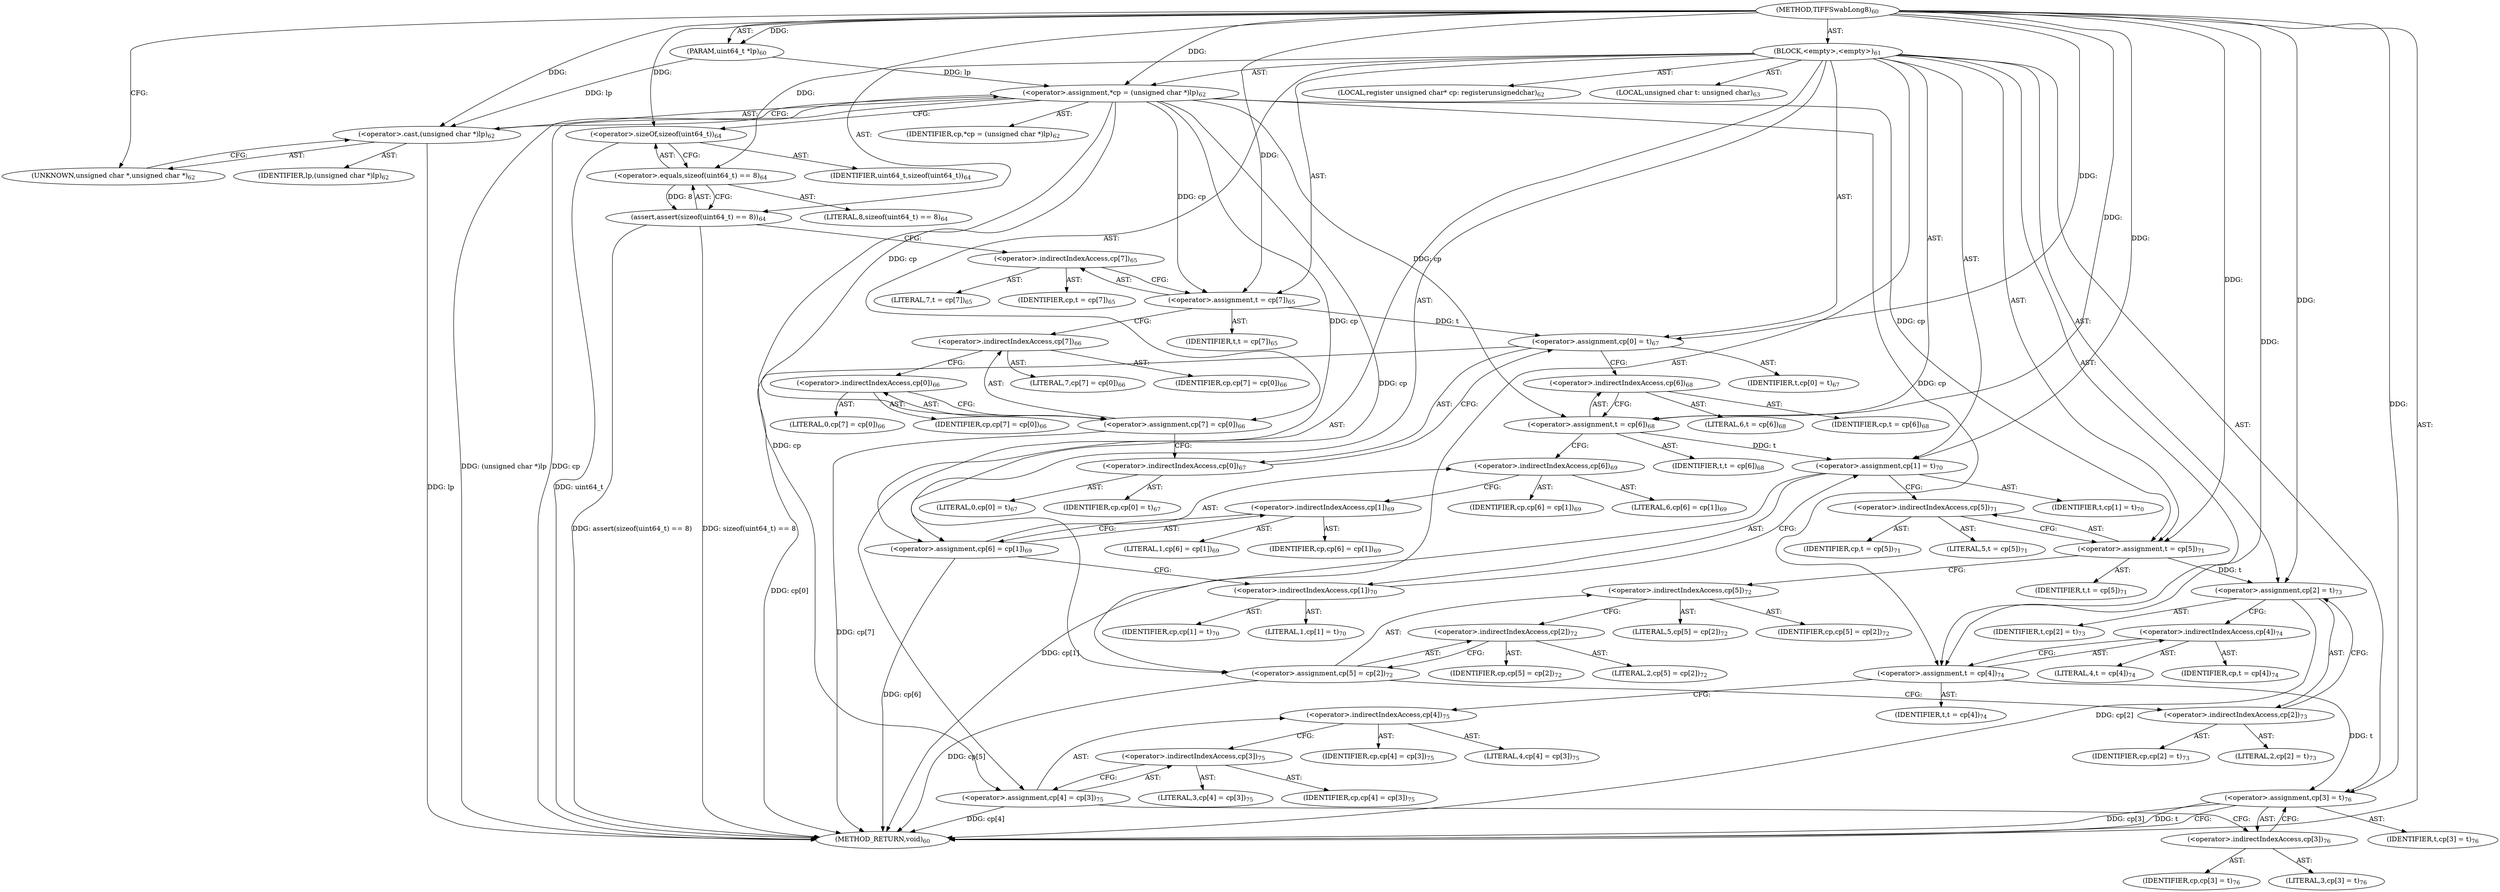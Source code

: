 digraph "TIFFSwabLong8" {  
"34363" [label = <(METHOD,TIFFSwabLong8)<SUB>60</SUB>> ]
"34364" [label = <(PARAM,uint64_t *lp)<SUB>60</SUB>> ]
"34365" [label = <(BLOCK,&lt;empty&gt;,&lt;empty&gt;)<SUB>61</SUB>> ]
"34366" [label = <(LOCAL,register unsigned char* cp: registerunsignedchar)<SUB>62</SUB>> ]
"34367" [label = <(&lt;operator&gt;.assignment,*cp = (unsigned char *)lp)<SUB>62</SUB>> ]
"34368" [label = <(IDENTIFIER,cp,*cp = (unsigned char *)lp)<SUB>62</SUB>> ]
"34369" [label = <(&lt;operator&gt;.cast,(unsigned char *)lp)<SUB>62</SUB>> ]
"34370" [label = <(UNKNOWN,unsigned char *,unsigned char *)<SUB>62</SUB>> ]
"34371" [label = <(IDENTIFIER,lp,(unsigned char *)lp)<SUB>62</SUB>> ]
"34372" [label = <(LOCAL,unsigned char t: unsigned char)<SUB>63</SUB>> ]
"34373" [label = <(assert,assert(sizeof(uint64_t) == 8))<SUB>64</SUB>> ]
"34374" [label = <(&lt;operator&gt;.equals,sizeof(uint64_t) == 8)<SUB>64</SUB>> ]
"34375" [label = <(&lt;operator&gt;.sizeOf,sizeof(uint64_t))<SUB>64</SUB>> ]
"34376" [label = <(IDENTIFIER,uint64_t,sizeof(uint64_t))<SUB>64</SUB>> ]
"34377" [label = <(LITERAL,8,sizeof(uint64_t) == 8)<SUB>64</SUB>> ]
"34378" [label = <(&lt;operator&gt;.assignment,t = cp[7])<SUB>65</SUB>> ]
"34379" [label = <(IDENTIFIER,t,t = cp[7])<SUB>65</SUB>> ]
"34380" [label = <(&lt;operator&gt;.indirectIndexAccess,cp[7])<SUB>65</SUB>> ]
"34381" [label = <(IDENTIFIER,cp,t = cp[7])<SUB>65</SUB>> ]
"34382" [label = <(LITERAL,7,t = cp[7])<SUB>65</SUB>> ]
"34383" [label = <(&lt;operator&gt;.assignment,cp[7] = cp[0])<SUB>66</SUB>> ]
"34384" [label = <(&lt;operator&gt;.indirectIndexAccess,cp[7])<SUB>66</SUB>> ]
"34385" [label = <(IDENTIFIER,cp,cp[7] = cp[0])<SUB>66</SUB>> ]
"34386" [label = <(LITERAL,7,cp[7] = cp[0])<SUB>66</SUB>> ]
"34387" [label = <(&lt;operator&gt;.indirectIndexAccess,cp[0])<SUB>66</SUB>> ]
"34388" [label = <(IDENTIFIER,cp,cp[7] = cp[0])<SUB>66</SUB>> ]
"34389" [label = <(LITERAL,0,cp[7] = cp[0])<SUB>66</SUB>> ]
"34390" [label = <(&lt;operator&gt;.assignment,cp[0] = t)<SUB>67</SUB>> ]
"34391" [label = <(&lt;operator&gt;.indirectIndexAccess,cp[0])<SUB>67</SUB>> ]
"34392" [label = <(IDENTIFIER,cp,cp[0] = t)<SUB>67</SUB>> ]
"34393" [label = <(LITERAL,0,cp[0] = t)<SUB>67</SUB>> ]
"34394" [label = <(IDENTIFIER,t,cp[0] = t)<SUB>67</SUB>> ]
"34395" [label = <(&lt;operator&gt;.assignment,t = cp[6])<SUB>68</SUB>> ]
"34396" [label = <(IDENTIFIER,t,t = cp[6])<SUB>68</SUB>> ]
"34397" [label = <(&lt;operator&gt;.indirectIndexAccess,cp[6])<SUB>68</SUB>> ]
"34398" [label = <(IDENTIFIER,cp,t = cp[6])<SUB>68</SUB>> ]
"34399" [label = <(LITERAL,6,t = cp[6])<SUB>68</SUB>> ]
"34400" [label = <(&lt;operator&gt;.assignment,cp[6] = cp[1])<SUB>69</SUB>> ]
"34401" [label = <(&lt;operator&gt;.indirectIndexAccess,cp[6])<SUB>69</SUB>> ]
"34402" [label = <(IDENTIFIER,cp,cp[6] = cp[1])<SUB>69</SUB>> ]
"34403" [label = <(LITERAL,6,cp[6] = cp[1])<SUB>69</SUB>> ]
"34404" [label = <(&lt;operator&gt;.indirectIndexAccess,cp[1])<SUB>69</SUB>> ]
"34405" [label = <(IDENTIFIER,cp,cp[6] = cp[1])<SUB>69</SUB>> ]
"34406" [label = <(LITERAL,1,cp[6] = cp[1])<SUB>69</SUB>> ]
"34407" [label = <(&lt;operator&gt;.assignment,cp[1] = t)<SUB>70</SUB>> ]
"34408" [label = <(&lt;operator&gt;.indirectIndexAccess,cp[1])<SUB>70</SUB>> ]
"34409" [label = <(IDENTIFIER,cp,cp[1] = t)<SUB>70</SUB>> ]
"34410" [label = <(LITERAL,1,cp[1] = t)<SUB>70</SUB>> ]
"34411" [label = <(IDENTIFIER,t,cp[1] = t)<SUB>70</SUB>> ]
"34412" [label = <(&lt;operator&gt;.assignment,t = cp[5])<SUB>71</SUB>> ]
"34413" [label = <(IDENTIFIER,t,t = cp[5])<SUB>71</SUB>> ]
"34414" [label = <(&lt;operator&gt;.indirectIndexAccess,cp[5])<SUB>71</SUB>> ]
"34415" [label = <(IDENTIFIER,cp,t = cp[5])<SUB>71</SUB>> ]
"34416" [label = <(LITERAL,5,t = cp[5])<SUB>71</SUB>> ]
"34417" [label = <(&lt;operator&gt;.assignment,cp[5] = cp[2])<SUB>72</SUB>> ]
"34418" [label = <(&lt;operator&gt;.indirectIndexAccess,cp[5])<SUB>72</SUB>> ]
"34419" [label = <(IDENTIFIER,cp,cp[5] = cp[2])<SUB>72</SUB>> ]
"34420" [label = <(LITERAL,5,cp[5] = cp[2])<SUB>72</SUB>> ]
"34421" [label = <(&lt;operator&gt;.indirectIndexAccess,cp[2])<SUB>72</SUB>> ]
"34422" [label = <(IDENTIFIER,cp,cp[5] = cp[2])<SUB>72</SUB>> ]
"34423" [label = <(LITERAL,2,cp[5] = cp[2])<SUB>72</SUB>> ]
"34424" [label = <(&lt;operator&gt;.assignment,cp[2] = t)<SUB>73</SUB>> ]
"34425" [label = <(&lt;operator&gt;.indirectIndexAccess,cp[2])<SUB>73</SUB>> ]
"34426" [label = <(IDENTIFIER,cp,cp[2] = t)<SUB>73</SUB>> ]
"34427" [label = <(LITERAL,2,cp[2] = t)<SUB>73</SUB>> ]
"34428" [label = <(IDENTIFIER,t,cp[2] = t)<SUB>73</SUB>> ]
"34429" [label = <(&lt;operator&gt;.assignment,t = cp[4])<SUB>74</SUB>> ]
"34430" [label = <(IDENTIFIER,t,t = cp[4])<SUB>74</SUB>> ]
"34431" [label = <(&lt;operator&gt;.indirectIndexAccess,cp[4])<SUB>74</SUB>> ]
"34432" [label = <(IDENTIFIER,cp,t = cp[4])<SUB>74</SUB>> ]
"34433" [label = <(LITERAL,4,t = cp[4])<SUB>74</SUB>> ]
"34434" [label = <(&lt;operator&gt;.assignment,cp[4] = cp[3])<SUB>75</SUB>> ]
"34435" [label = <(&lt;operator&gt;.indirectIndexAccess,cp[4])<SUB>75</SUB>> ]
"34436" [label = <(IDENTIFIER,cp,cp[4] = cp[3])<SUB>75</SUB>> ]
"34437" [label = <(LITERAL,4,cp[4] = cp[3])<SUB>75</SUB>> ]
"34438" [label = <(&lt;operator&gt;.indirectIndexAccess,cp[3])<SUB>75</SUB>> ]
"34439" [label = <(IDENTIFIER,cp,cp[4] = cp[3])<SUB>75</SUB>> ]
"34440" [label = <(LITERAL,3,cp[4] = cp[3])<SUB>75</SUB>> ]
"34441" [label = <(&lt;operator&gt;.assignment,cp[3] = t)<SUB>76</SUB>> ]
"34442" [label = <(&lt;operator&gt;.indirectIndexAccess,cp[3])<SUB>76</SUB>> ]
"34443" [label = <(IDENTIFIER,cp,cp[3] = t)<SUB>76</SUB>> ]
"34444" [label = <(LITERAL,3,cp[3] = t)<SUB>76</SUB>> ]
"34445" [label = <(IDENTIFIER,t,cp[3] = t)<SUB>76</SUB>> ]
"34446" [label = <(METHOD_RETURN,void)<SUB>60</SUB>> ]
  "34363" -> "34364"  [ label = "AST: "] 
  "34363" -> "34365"  [ label = "AST: "] 
  "34363" -> "34446"  [ label = "AST: "] 
  "34365" -> "34366"  [ label = "AST: "] 
  "34365" -> "34367"  [ label = "AST: "] 
  "34365" -> "34372"  [ label = "AST: "] 
  "34365" -> "34373"  [ label = "AST: "] 
  "34365" -> "34378"  [ label = "AST: "] 
  "34365" -> "34383"  [ label = "AST: "] 
  "34365" -> "34390"  [ label = "AST: "] 
  "34365" -> "34395"  [ label = "AST: "] 
  "34365" -> "34400"  [ label = "AST: "] 
  "34365" -> "34407"  [ label = "AST: "] 
  "34365" -> "34412"  [ label = "AST: "] 
  "34365" -> "34417"  [ label = "AST: "] 
  "34365" -> "34424"  [ label = "AST: "] 
  "34365" -> "34429"  [ label = "AST: "] 
  "34365" -> "34434"  [ label = "AST: "] 
  "34365" -> "34441"  [ label = "AST: "] 
  "34367" -> "34368"  [ label = "AST: "] 
  "34367" -> "34369"  [ label = "AST: "] 
  "34369" -> "34370"  [ label = "AST: "] 
  "34369" -> "34371"  [ label = "AST: "] 
  "34373" -> "34374"  [ label = "AST: "] 
  "34374" -> "34375"  [ label = "AST: "] 
  "34374" -> "34377"  [ label = "AST: "] 
  "34375" -> "34376"  [ label = "AST: "] 
  "34378" -> "34379"  [ label = "AST: "] 
  "34378" -> "34380"  [ label = "AST: "] 
  "34380" -> "34381"  [ label = "AST: "] 
  "34380" -> "34382"  [ label = "AST: "] 
  "34383" -> "34384"  [ label = "AST: "] 
  "34383" -> "34387"  [ label = "AST: "] 
  "34384" -> "34385"  [ label = "AST: "] 
  "34384" -> "34386"  [ label = "AST: "] 
  "34387" -> "34388"  [ label = "AST: "] 
  "34387" -> "34389"  [ label = "AST: "] 
  "34390" -> "34391"  [ label = "AST: "] 
  "34390" -> "34394"  [ label = "AST: "] 
  "34391" -> "34392"  [ label = "AST: "] 
  "34391" -> "34393"  [ label = "AST: "] 
  "34395" -> "34396"  [ label = "AST: "] 
  "34395" -> "34397"  [ label = "AST: "] 
  "34397" -> "34398"  [ label = "AST: "] 
  "34397" -> "34399"  [ label = "AST: "] 
  "34400" -> "34401"  [ label = "AST: "] 
  "34400" -> "34404"  [ label = "AST: "] 
  "34401" -> "34402"  [ label = "AST: "] 
  "34401" -> "34403"  [ label = "AST: "] 
  "34404" -> "34405"  [ label = "AST: "] 
  "34404" -> "34406"  [ label = "AST: "] 
  "34407" -> "34408"  [ label = "AST: "] 
  "34407" -> "34411"  [ label = "AST: "] 
  "34408" -> "34409"  [ label = "AST: "] 
  "34408" -> "34410"  [ label = "AST: "] 
  "34412" -> "34413"  [ label = "AST: "] 
  "34412" -> "34414"  [ label = "AST: "] 
  "34414" -> "34415"  [ label = "AST: "] 
  "34414" -> "34416"  [ label = "AST: "] 
  "34417" -> "34418"  [ label = "AST: "] 
  "34417" -> "34421"  [ label = "AST: "] 
  "34418" -> "34419"  [ label = "AST: "] 
  "34418" -> "34420"  [ label = "AST: "] 
  "34421" -> "34422"  [ label = "AST: "] 
  "34421" -> "34423"  [ label = "AST: "] 
  "34424" -> "34425"  [ label = "AST: "] 
  "34424" -> "34428"  [ label = "AST: "] 
  "34425" -> "34426"  [ label = "AST: "] 
  "34425" -> "34427"  [ label = "AST: "] 
  "34429" -> "34430"  [ label = "AST: "] 
  "34429" -> "34431"  [ label = "AST: "] 
  "34431" -> "34432"  [ label = "AST: "] 
  "34431" -> "34433"  [ label = "AST: "] 
  "34434" -> "34435"  [ label = "AST: "] 
  "34434" -> "34438"  [ label = "AST: "] 
  "34435" -> "34436"  [ label = "AST: "] 
  "34435" -> "34437"  [ label = "AST: "] 
  "34438" -> "34439"  [ label = "AST: "] 
  "34438" -> "34440"  [ label = "AST: "] 
  "34441" -> "34442"  [ label = "AST: "] 
  "34441" -> "34445"  [ label = "AST: "] 
  "34442" -> "34443"  [ label = "AST: "] 
  "34442" -> "34444"  [ label = "AST: "] 
  "34367" -> "34375"  [ label = "CFG: "] 
  "34373" -> "34380"  [ label = "CFG: "] 
  "34378" -> "34384"  [ label = "CFG: "] 
  "34383" -> "34391"  [ label = "CFG: "] 
  "34390" -> "34397"  [ label = "CFG: "] 
  "34395" -> "34401"  [ label = "CFG: "] 
  "34400" -> "34408"  [ label = "CFG: "] 
  "34407" -> "34414"  [ label = "CFG: "] 
  "34412" -> "34418"  [ label = "CFG: "] 
  "34417" -> "34425"  [ label = "CFG: "] 
  "34424" -> "34431"  [ label = "CFG: "] 
  "34429" -> "34435"  [ label = "CFG: "] 
  "34434" -> "34442"  [ label = "CFG: "] 
  "34441" -> "34446"  [ label = "CFG: "] 
  "34369" -> "34367"  [ label = "CFG: "] 
  "34374" -> "34373"  [ label = "CFG: "] 
  "34380" -> "34378"  [ label = "CFG: "] 
  "34384" -> "34387"  [ label = "CFG: "] 
  "34387" -> "34383"  [ label = "CFG: "] 
  "34391" -> "34390"  [ label = "CFG: "] 
  "34397" -> "34395"  [ label = "CFG: "] 
  "34401" -> "34404"  [ label = "CFG: "] 
  "34404" -> "34400"  [ label = "CFG: "] 
  "34408" -> "34407"  [ label = "CFG: "] 
  "34414" -> "34412"  [ label = "CFG: "] 
  "34418" -> "34421"  [ label = "CFG: "] 
  "34421" -> "34417"  [ label = "CFG: "] 
  "34425" -> "34424"  [ label = "CFG: "] 
  "34431" -> "34429"  [ label = "CFG: "] 
  "34435" -> "34438"  [ label = "CFG: "] 
  "34438" -> "34434"  [ label = "CFG: "] 
  "34442" -> "34441"  [ label = "CFG: "] 
  "34370" -> "34369"  [ label = "CFG: "] 
  "34375" -> "34374"  [ label = "CFG: "] 
  "34363" -> "34370"  [ label = "CFG: "] 
  "34367" -> "34446"  [ label = "DDG: cp"] 
  "34369" -> "34446"  [ label = "DDG: lp"] 
  "34367" -> "34446"  [ label = "DDG: (unsigned char *)lp"] 
  "34373" -> "34446"  [ label = "DDG: sizeof(uint64_t) == 8"] 
  "34373" -> "34446"  [ label = "DDG: assert(sizeof(uint64_t) == 8)"] 
  "34383" -> "34446"  [ label = "DDG: cp[7]"] 
  "34390" -> "34446"  [ label = "DDG: cp[0]"] 
  "34400" -> "34446"  [ label = "DDG: cp[6]"] 
  "34407" -> "34446"  [ label = "DDG: cp[1]"] 
  "34417" -> "34446"  [ label = "DDG: cp[5]"] 
  "34424" -> "34446"  [ label = "DDG: cp[2]"] 
  "34434" -> "34446"  [ label = "DDG: cp[4]"] 
  "34441" -> "34446"  [ label = "DDG: cp[3]"] 
  "34441" -> "34446"  [ label = "DDG: t"] 
  "34375" -> "34446"  [ label = "DDG: uint64_t"] 
  "34363" -> "34364"  [ label = "DDG: "] 
  "34364" -> "34367"  [ label = "DDG: lp"] 
  "34363" -> "34367"  [ label = "DDG: "] 
  "34367" -> "34378"  [ label = "DDG: cp"] 
  "34367" -> "34383"  [ label = "DDG: cp"] 
  "34378" -> "34390"  [ label = "DDG: t"] 
  "34363" -> "34390"  [ label = "DDG: "] 
  "34367" -> "34395"  [ label = "DDG: cp"] 
  "34367" -> "34400"  [ label = "DDG: cp"] 
  "34395" -> "34407"  [ label = "DDG: t"] 
  "34363" -> "34407"  [ label = "DDG: "] 
  "34367" -> "34412"  [ label = "DDG: cp"] 
  "34367" -> "34417"  [ label = "DDG: cp"] 
  "34412" -> "34424"  [ label = "DDG: t"] 
  "34363" -> "34424"  [ label = "DDG: "] 
  "34367" -> "34429"  [ label = "DDG: cp"] 
  "34367" -> "34434"  [ label = "DDG: cp"] 
  "34429" -> "34441"  [ label = "DDG: t"] 
  "34363" -> "34441"  [ label = "DDG: "] 
  "34374" -> "34373"  [ label = "DDG: 8"] 
  "34363" -> "34378"  [ label = "DDG: "] 
  "34363" -> "34395"  [ label = "DDG: "] 
  "34363" -> "34412"  [ label = "DDG: "] 
  "34363" -> "34429"  [ label = "DDG: "] 
  "34364" -> "34369"  [ label = "DDG: lp"] 
  "34363" -> "34369"  [ label = "DDG: "] 
  "34363" -> "34374"  [ label = "DDG: "] 
  "34363" -> "34375"  [ label = "DDG: "] 
}
